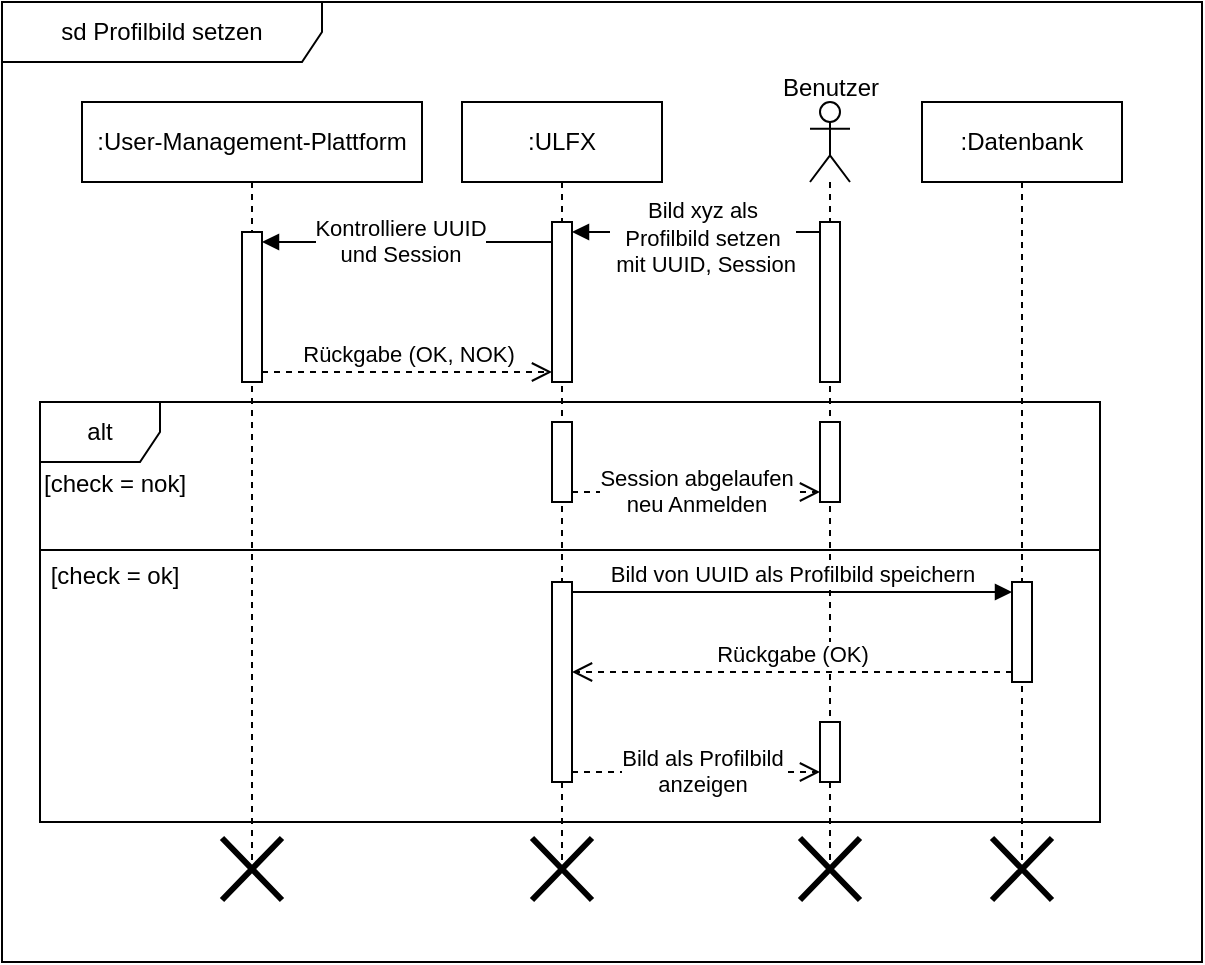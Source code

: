 <mxfile version="22.1.2" type="device">
  <diagram name="Seite-1" id="gu7jWi_EN4bWWNkUDX3a">
    <mxGraphModel dx="1434" dy="838" grid="1" gridSize="10" guides="1" tooltips="1" connect="1" arrows="1" fold="1" page="1" pageScale="1" pageWidth="827" pageHeight="1169" math="0" shadow="0">
      <root>
        <mxCell id="0" />
        <mxCell id="1" parent="0" />
        <mxCell id="__3lZr4yAjqDn0vFssuv-1" value="sd Profilbild setzen" style="shape=umlFrame;whiteSpace=wrap;html=1;pointerEvents=0;width=160;height=30;" parent="1" vertex="1">
          <mxGeometry width="600" height="480" as="geometry" />
        </mxCell>
        <mxCell id="__3lZr4yAjqDn0vFssuv-2" value=":User-Management-Plattform" style="shape=umlLifeline;perimeter=lifelinePerimeter;whiteSpace=wrap;html=1;container=1;dropTarget=0;collapsible=0;recursiveResize=0;outlineConnect=0;portConstraint=eastwest;newEdgeStyle={&quot;curved&quot;:0,&quot;rounded&quot;:0};" parent="1" vertex="1">
          <mxGeometry x="40" y="50" width="170" height="380" as="geometry" />
        </mxCell>
        <mxCell id="__3lZr4yAjqDn0vFssuv-7" value="" style="html=1;points=[[0,0,0,0,5],[0,1,0,0,-5],[1,0,0,0,5],[1,1,0,0,-5]];perimeter=orthogonalPerimeter;outlineConnect=0;targetShapes=umlLifeline;portConstraint=eastwest;newEdgeStyle={&quot;curved&quot;:0,&quot;rounded&quot;:0};" parent="__3lZr4yAjqDn0vFssuv-2" vertex="1">
          <mxGeometry x="80" y="65" width="10" height="75" as="geometry" />
        </mxCell>
        <mxCell id="__3lZr4yAjqDn0vFssuv-3" value=":ULFX" style="shape=umlLifeline;perimeter=lifelinePerimeter;whiteSpace=wrap;html=1;container=1;dropTarget=0;collapsible=0;recursiveResize=0;outlineConnect=0;portConstraint=eastwest;newEdgeStyle={&quot;curved&quot;:0,&quot;rounded&quot;:0};" parent="1" vertex="1">
          <mxGeometry x="230" y="50" width="100" height="380" as="geometry" />
        </mxCell>
        <mxCell id="__3lZr4yAjqDn0vFssuv-8" value="" style="html=1;points=[[0,0,0,0,5],[0,1,0,0,-5],[1,0,0,0,5],[1,1,0,0,-5]];perimeter=orthogonalPerimeter;outlineConnect=0;targetShapes=umlLifeline;portConstraint=eastwest;newEdgeStyle={&quot;curved&quot;:0,&quot;rounded&quot;:0};" parent="__3lZr4yAjqDn0vFssuv-3" vertex="1">
          <mxGeometry x="45" y="60" width="10" height="80" as="geometry" />
        </mxCell>
        <mxCell id="__3lZr4yAjqDn0vFssuv-15" value="" style="html=1;points=[[0,0,0,0,5],[0,1,0,0,-5],[1,0,0,0,5],[1,1,0,0,-5]];perimeter=orthogonalPerimeter;outlineConnect=0;targetShapes=umlLifeline;portConstraint=eastwest;newEdgeStyle={&quot;curved&quot;:0,&quot;rounded&quot;:0};" parent="__3lZr4yAjqDn0vFssuv-3" vertex="1">
          <mxGeometry x="45" y="160" width="10" height="40" as="geometry" />
        </mxCell>
        <mxCell id="__3lZr4yAjqDn0vFssuv-5" value="" style="shape=umlLifeline;perimeter=lifelinePerimeter;whiteSpace=wrap;html=1;container=1;dropTarget=0;collapsible=0;recursiveResize=0;outlineConnect=0;portConstraint=eastwest;newEdgeStyle={&quot;curved&quot;:0,&quot;rounded&quot;:0};participant=umlActor;" parent="1" vertex="1">
          <mxGeometry x="404" y="50" width="20" height="380" as="geometry" />
        </mxCell>
        <mxCell id="__3lZr4yAjqDn0vFssuv-9" value="" style="html=1;points=[];perimeter=orthogonalPerimeter;outlineConnect=0;targetShapes=umlLifeline;portConstraint=eastwest;newEdgeStyle={&quot;edgeStyle&quot;:&quot;elbowEdgeStyle&quot;,&quot;elbow&quot;:&quot;vertical&quot;,&quot;curved&quot;:0,&quot;rounded&quot;:0};" parent="__3lZr4yAjqDn0vFssuv-5" vertex="1">
          <mxGeometry x="5" y="60" width="10" height="80" as="geometry" />
        </mxCell>
        <mxCell id="__3lZr4yAjqDn0vFssuv-6" value="Benutzer" style="text;html=1;align=center;verticalAlign=middle;resizable=0;points=[];autosize=1;strokeColor=none;fillColor=none;" parent="1" vertex="1">
          <mxGeometry x="379" y="28" width="70" height="30" as="geometry" />
        </mxCell>
        <mxCell id="__3lZr4yAjqDn0vFssuv-10" value="Bild xyz&amp;nbsp;als&lt;br&gt;Profilbild setzen&lt;br&gt;&amp;nbsp;mit UUID, Session" style="html=1;verticalAlign=bottom;endArrow=block;curved=0;rounded=0;entryX=1;entryY=0;entryDx=0;entryDy=5;entryPerimeter=0;" parent="1" source="__3lZr4yAjqDn0vFssuv-9" target="__3lZr4yAjqDn0vFssuv-8" edge="1">
          <mxGeometry x="-0.048" y="25" relative="1" as="geometry">
            <mxPoint x="220" y="115" as="sourcePoint" />
            <mxPoint as="offset" />
          </mxGeometry>
        </mxCell>
        <mxCell id="__3lZr4yAjqDn0vFssuv-11" value="Kontrolliere UUID&lt;br&gt;und Session" style="html=1;verticalAlign=bottom;endArrow=block;curved=0;rounded=0;entryX=1;entryY=0;entryDx=0;entryDy=5;entryPerimeter=0;" parent="1" source="__3lZr4yAjqDn0vFssuv-8" target="__3lZr4yAjqDn0vFssuv-7" edge="1">
          <mxGeometry x="0.056" y="15" relative="1" as="geometry">
            <mxPoint x="44" y="125" as="sourcePoint" />
            <mxPoint as="offset" />
          </mxGeometry>
        </mxCell>
        <mxCell id="__3lZr4yAjqDn0vFssuv-12" value="Rückgabe (OK, NOK)" style="html=1;verticalAlign=bottom;endArrow=open;dashed=1;endSize=8;curved=0;rounded=0;exitX=1;exitY=1;exitDx=0;exitDy=-5;exitPerimeter=0;" parent="1" source="__3lZr4yAjqDn0vFssuv-7" target="__3lZr4yAjqDn0vFssuv-8" edge="1">
          <mxGeometry relative="1" as="geometry">
            <mxPoint x="284" y="195" as="targetPoint" />
          </mxGeometry>
        </mxCell>
        <mxCell id="__3lZr4yAjqDn0vFssuv-13" value="alt" style="shape=umlFrame;whiteSpace=wrap;html=1;pointerEvents=0;" parent="1" vertex="1">
          <mxGeometry x="19" y="200" width="530" height="210" as="geometry" />
        </mxCell>
        <mxCell id="__3lZr4yAjqDn0vFssuv-14" value="[check = nok]" style="text;html=1;align=center;verticalAlign=middle;resizable=0;points=[];autosize=1;strokeColor=none;fillColor=none;" parent="1" vertex="1">
          <mxGeometry x="11" y="226" width="90" height="30" as="geometry" />
        </mxCell>
        <mxCell id="__3lZr4yAjqDn0vFssuv-16" value="Session abgelaufen&lt;br&gt;neu Anmelden" style="html=1;verticalAlign=bottom;endArrow=open;dashed=1;endSize=8;curved=0;rounded=0;exitX=1;exitY=1;exitDx=0;exitDy=-5;exitPerimeter=0;entryX=0;entryY=1;entryDx=0;entryDy=-5;entryPerimeter=0;" parent="1" source="__3lZr4yAjqDn0vFssuv-15" target="__3lZr4yAjqDn0vFssuv-17" edge="1">
          <mxGeometry x="-0.008" y="-15" relative="1" as="geometry">
            <mxPoint x="209" y="285" as="targetPoint" />
            <mxPoint as="offset" />
          </mxGeometry>
        </mxCell>
        <mxCell id="__3lZr4yAjqDn0vFssuv-17" value="" style="html=1;points=[[0,0,0,0,5],[0,1,0,0,-5],[1,0,0,0,5],[1,1,0,0,-5]];perimeter=orthogonalPerimeter;outlineConnect=0;targetShapes=umlLifeline;portConstraint=eastwest;newEdgeStyle={&quot;curved&quot;:0,&quot;rounded&quot;:0};" parent="1" vertex="1">
          <mxGeometry x="409" y="210" width="10" height="40" as="geometry" />
        </mxCell>
        <mxCell id="__3lZr4yAjqDn0vFssuv-18" value="" style="line;strokeWidth=1;fillColor=none;align=left;verticalAlign=middle;spacingTop=-1;spacingLeft=3;spacingRight=3;rotatable=0;labelPosition=right;points=[];portConstraint=eastwest;strokeColor=inherit;" parent="1" vertex="1">
          <mxGeometry x="19" y="270" width="530" height="8" as="geometry" />
        </mxCell>
        <mxCell id="__3lZr4yAjqDn0vFssuv-19" value="[check = ok]" style="text;html=1;align=center;verticalAlign=middle;resizable=0;points=[];autosize=1;strokeColor=none;fillColor=none;" parent="1" vertex="1">
          <mxGeometry x="11" y="272" width="90" height="30" as="geometry" />
        </mxCell>
        <mxCell id="__3lZr4yAjqDn0vFssuv-21" value=":Datenbank" style="shape=umlLifeline;perimeter=lifelinePerimeter;whiteSpace=wrap;html=1;container=1;dropTarget=0;collapsible=0;recursiveResize=0;outlineConnect=0;portConstraint=eastwest;newEdgeStyle={&quot;curved&quot;:0,&quot;rounded&quot;:0};" parent="1" vertex="1">
          <mxGeometry x="460" y="50" width="100" height="380" as="geometry" />
        </mxCell>
        <mxCell id="__3lZr4yAjqDn0vFssuv-26" value="" style="html=1;points=[[0,0,0,0,5],[0,1,0,0,-5],[1,0,0,0,5],[1,1,0,0,-5]];perimeter=orthogonalPerimeter;outlineConnect=0;targetShapes=umlLifeline;portConstraint=eastwest;newEdgeStyle={&quot;curved&quot;:0,&quot;rounded&quot;:0};" parent="__3lZr4yAjqDn0vFssuv-21" vertex="1">
          <mxGeometry x="45" y="240" width="10" height="50" as="geometry" />
        </mxCell>
        <mxCell id="__3lZr4yAjqDn0vFssuv-22" value="" style="html=1;points=[[0,0,0,0,5],[0,1,0,0,-5],[1,0,0,0,5],[1,1,0,0,-5]];perimeter=orthogonalPerimeter;outlineConnect=0;targetShapes=umlLifeline;portConstraint=eastwest;newEdgeStyle={&quot;curved&quot;:0,&quot;rounded&quot;:0};" parent="1" vertex="1">
          <mxGeometry x="275" y="290" width="10" height="100" as="geometry" />
        </mxCell>
        <mxCell id="__3lZr4yAjqDn0vFssuv-27" value="Bild von UUID als Profilbild speichern" style="html=1;verticalAlign=bottom;endArrow=block;curved=0;rounded=0;entryX=0;entryY=0;entryDx=0;entryDy=5;exitX=1;exitY=0;exitDx=0;exitDy=5;exitPerimeter=0;" parent="1" source="__3lZr4yAjqDn0vFssuv-22" target="__3lZr4yAjqDn0vFssuv-26" edge="1">
          <mxGeometry relative="1" as="geometry">
            <mxPoint x="435" y="295" as="sourcePoint" />
          </mxGeometry>
        </mxCell>
        <mxCell id="__3lZr4yAjqDn0vFssuv-28" value="Rückgabe (OK)" style="html=1;verticalAlign=bottom;endArrow=open;dashed=1;endSize=8;curved=0;rounded=0;exitX=0;exitY=1;exitDx=0;exitDy=-5;" parent="1" source="__3lZr4yAjqDn0vFssuv-26" target="__3lZr4yAjqDn0vFssuv-22" edge="1">
          <mxGeometry relative="1" as="geometry">
            <mxPoint x="435" y="365" as="targetPoint" />
          </mxGeometry>
        </mxCell>
        <mxCell id="__3lZr4yAjqDn0vFssuv-29" value="" style="html=1;points=[[0,0,0,0,5],[0,1,0,0,-5],[1,0,0,0,5],[1,1,0,0,-5]];perimeter=orthogonalPerimeter;outlineConnect=0;targetShapes=umlLifeline;portConstraint=eastwest;newEdgeStyle={&quot;curved&quot;:0,&quot;rounded&quot;:0};" parent="1" vertex="1">
          <mxGeometry x="409" y="360" width="10" height="30" as="geometry" />
        </mxCell>
        <mxCell id="__3lZr4yAjqDn0vFssuv-30" value="Bild als Profilbild&lt;br&gt;anzeigen" style="html=1;verticalAlign=bottom;endArrow=open;dashed=1;endSize=8;curved=0;rounded=0;exitX=1;exitY=1;exitDx=0;exitDy=-5;exitPerimeter=0;entryX=0;entryY=1;entryDx=0;entryDy=-5;entryPerimeter=0;" parent="1" source="__3lZr4yAjqDn0vFssuv-22" target="__3lZr4yAjqDn0vFssuv-29" edge="1">
          <mxGeometry x="0.048" y="-15" relative="1" as="geometry">
            <mxPoint x="390" y="420" as="sourcePoint" />
            <mxPoint x="310" y="420" as="targetPoint" />
            <mxPoint as="offset" />
          </mxGeometry>
        </mxCell>
        <mxCell id="__3lZr4yAjqDn0vFssuv-32" value="" style="shape=umlDestroy;whiteSpace=wrap;html=1;strokeWidth=3;targetShapes=umlLifeline;" parent="1" vertex="1">
          <mxGeometry x="110" y="418" width="30" height="31" as="geometry" />
        </mxCell>
        <mxCell id="__3lZr4yAjqDn0vFssuv-33" value="" style="shape=umlDestroy;whiteSpace=wrap;html=1;strokeWidth=3;targetShapes=umlLifeline;" parent="1" vertex="1">
          <mxGeometry x="265" y="418" width="30" height="31" as="geometry" />
        </mxCell>
        <mxCell id="__3lZr4yAjqDn0vFssuv-34" value="" style="shape=umlDestroy;whiteSpace=wrap;html=1;strokeWidth=3;targetShapes=umlLifeline;" parent="1" vertex="1">
          <mxGeometry x="399" y="418" width="30" height="31" as="geometry" />
        </mxCell>
        <mxCell id="__3lZr4yAjqDn0vFssuv-35" value="" style="shape=umlDestroy;whiteSpace=wrap;html=1;strokeWidth=3;targetShapes=umlLifeline;" parent="1" vertex="1">
          <mxGeometry x="495" y="418" width="30" height="31" as="geometry" />
        </mxCell>
      </root>
    </mxGraphModel>
  </diagram>
</mxfile>

